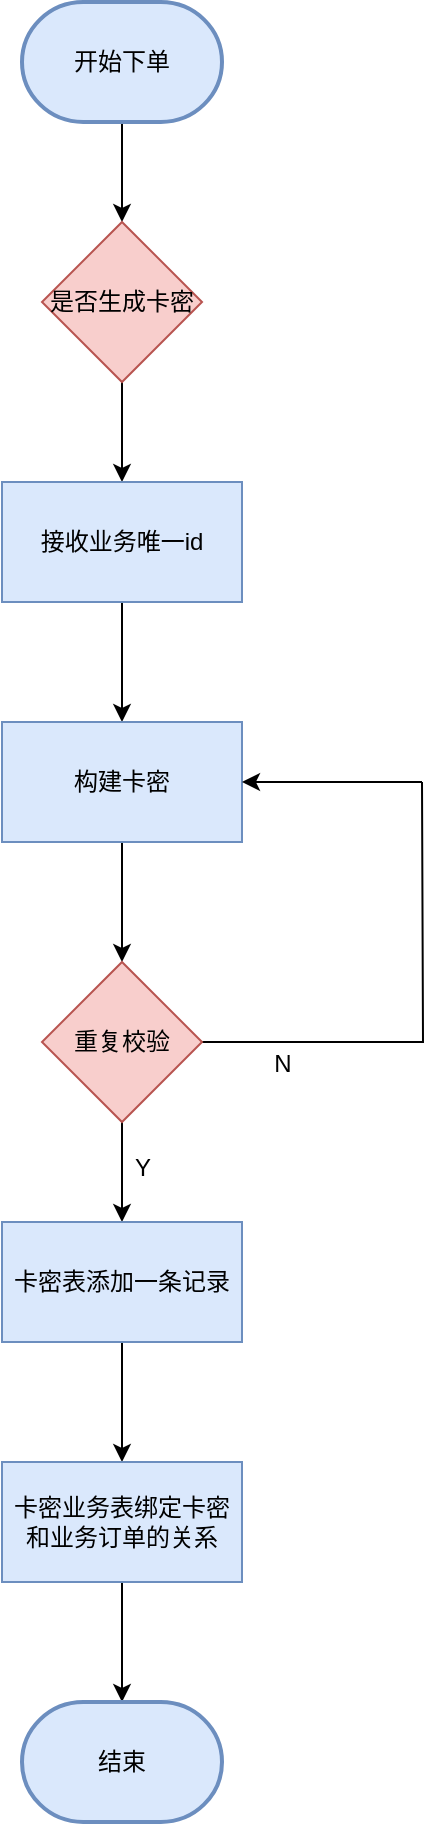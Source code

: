 <mxfile version="24.0.4" type="github">
  <diagram name="第 1 页" id="KajDN08Tf7G81tLi05nM">
    <mxGraphModel dx="1259" dy="654" grid="1" gridSize="10" guides="1" tooltips="1" connect="1" arrows="1" fold="1" page="1" pageScale="1" pageWidth="1654" pageHeight="2336" math="0" shadow="0">
      <root>
        <mxCell id="0" />
        <mxCell id="1" parent="0" />
        <mxCell id="zZfyfCtPFlMrosDUSouT-12" value="" style="edgeStyle=orthogonalEdgeStyle;rounded=0;orthogonalLoop=1;jettySize=auto;html=1;" edge="1" parent="1" source="zZfyfCtPFlMrosDUSouT-1" target="zZfyfCtPFlMrosDUSouT-4">
          <mxGeometry relative="1" as="geometry" />
        </mxCell>
        <mxCell id="zZfyfCtPFlMrosDUSouT-1" value="开始下单" style="strokeWidth=2;html=1;shape=mxgraph.flowchart.terminator;whiteSpace=wrap;fillColor=#dae8fc;strokeColor=#6c8ebf;" vertex="1" parent="1">
          <mxGeometry x="480" y="70" width="100" height="60" as="geometry" />
        </mxCell>
        <mxCell id="zZfyfCtPFlMrosDUSouT-13" value="" style="edgeStyle=orthogonalEdgeStyle;rounded=0;orthogonalLoop=1;jettySize=auto;html=1;" edge="1" parent="1" source="zZfyfCtPFlMrosDUSouT-4" target="zZfyfCtPFlMrosDUSouT-5">
          <mxGeometry relative="1" as="geometry" />
        </mxCell>
        <mxCell id="zZfyfCtPFlMrosDUSouT-4" value="是否生成卡密" style="rhombus;whiteSpace=wrap;html=1;fillColor=#f8cecc;strokeColor=#b85450;" vertex="1" parent="1">
          <mxGeometry x="490" y="180" width="80" height="80" as="geometry" />
        </mxCell>
        <mxCell id="zZfyfCtPFlMrosDUSouT-14" value="" style="edgeStyle=orthogonalEdgeStyle;rounded=0;orthogonalLoop=1;jettySize=auto;html=1;" edge="1" parent="1" source="zZfyfCtPFlMrosDUSouT-5" target="zZfyfCtPFlMrosDUSouT-6">
          <mxGeometry relative="1" as="geometry" />
        </mxCell>
        <mxCell id="zZfyfCtPFlMrosDUSouT-5" value="接收业务唯一id" style="rounded=0;whiteSpace=wrap;html=1;fillColor=#dae8fc;strokeColor=#6c8ebf;" vertex="1" parent="1">
          <mxGeometry x="470" y="310" width="120" height="60" as="geometry" />
        </mxCell>
        <mxCell id="zZfyfCtPFlMrosDUSouT-15" value="" style="edgeStyle=orthogonalEdgeStyle;rounded=0;orthogonalLoop=1;jettySize=auto;html=1;" edge="1" parent="1" source="zZfyfCtPFlMrosDUSouT-6" target="zZfyfCtPFlMrosDUSouT-8">
          <mxGeometry relative="1" as="geometry" />
        </mxCell>
        <mxCell id="zZfyfCtPFlMrosDUSouT-6" value="构建卡密" style="rounded=0;whiteSpace=wrap;html=1;fillColor=#dae8fc;strokeColor=#6c8ebf;" vertex="1" parent="1">
          <mxGeometry x="470" y="430" width="120" height="60" as="geometry" />
        </mxCell>
        <mxCell id="zZfyfCtPFlMrosDUSouT-16" value="" style="edgeStyle=orthogonalEdgeStyle;rounded=0;orthogonalLoop=1;jettySize=auto;html=1;" edge="1" parent="1" source="zZfyfCtPFlMrosDUSouT-8" target="zZfyfCtPFlMrosDUSouT-9">
          <mxGeometry relative="1" as="geometry" />
        </mxCell>
        <mxCell id="zZfyfCtPFlMrosDUSouT-19" style="edgeStyle=orthogonalEdgeStyle;rounded=0;orthogonalLoop=1;jettySize=auto;html=1;endArrow=none;endFill=0;" edge="1" parent="1" source="zZfyfCtPFlMrosDUSouT-8">
          <mxGeometry relative="1" as="geometry">
            <mxPoint x="680" y="460" as="targetPoint" />
          </mxGeometry>
        </mxCell>
        <mxCell id="zZfyfCtPFlMrosDUSouT-8" value="重复校验" style="rhombus;whiteSpace=wrap;html=1;fillColor=#f8cecc;strokeColor=#b85450;" vertex="1" parent="1">
          <mxGeometry x="490" y="550" width="80" height="80" as="geometry" />
        </mxCell>
        <mxCell id="zZfyfCtPFlMrosDUSouT-17" value="" style="edgeStyle=orthogonalEdgeStyle;rounded=0;orthogonalLoop=1;jettySize=auto;html=1;" edge="1" parent="1" source="zZfyfCtPFlMrosDUSouT-9" target="zZfyfCtPFlMrosDUSouT-10">
          <mxGeometry relative="1" as="geometry" />
        </mxCell>
        <mxCell id="zZfyfCtPFlMrosDUSouT-9" value="卡密表添加一条记录" style="rounded=0;whiteSpace=wrap;html=1;fillColor=#dae8fc;strokeColor=#6c8ebf;" vertex="1" parent="1">
          <mxGeometry x="470" y="680" width="120" height="60" as="geometry" />
        </mxCell>
        <mxCell id="zZfyfCtPFlMrosDUSouT-18" value="" style="edgeStyle=orthogonalEdgeStyle;rounded=0;orthogonalLoop=1;jettySize=auto;html=1;" edge="1" parent="1" source="zZfyfCtPFlMrosDUSouT-10" target="zZfyfCtPFlMrosDUSouT-11">
          <mxGeometry relative="1" as="geometry" />
        </mxCell>
        <mxCell id="zZfyfCtPFlMrosDUSouT-10" value="卡密业务表绑定卡密和业务订单的关系" style="rounded=0;whiteSpace=wrap;html=1;fillColor=#dae8fc;strokeColor=#6c8ebf;" vertex="1" parent="1">
          <mxGeometry x="470" y="800" width="120" height="60" as="geometry" />
        </mxCell>
        <mxCell id="zZfyfCtPFlMrosDUSouT-11" value="结束" style="strokeWidth=2;html=1;shape=mxgraph.flowchart.terminator;whiteSpace=wrap;fillColor=#dae8fc;strokeColor=#6c8ebf;" vertex="1" parent="1">
          <mxGeometry x="480" y="920" width="100" height="60" as="geometry" />
        </mxCell>
        <mxCell id="zZfyfCtPFlMrosDUSouT-20" value="" style="endArrow=classic;html=1;rounded=0;entryX=1;entryY=0.5;entryDx=0;entryDy=0;" edge="1" parent="1" target="zZfyfCtPFlMrosDUSouT-6">
          <mxGeometry width="50" height="50" relative="1" as="geometry">
            <mxPoint x="680" y="460" as="sourcePoint" />
            <mxPoint x="730" y="410" as="targetPoint" />
          </mxGeometry>
        </mxCell>
        <mxCell id="zZfyfCtPFlMrosDUSouT-21" value="Y" style="text;html=1;align=center;verticalAlign=middle;resizable=0;points=[];autosize=1;strokeColor=none;fillColor=none;" vertex="1" parent="1">
          <mxGeometry x="525" y="638" width="30" height="30" as="geometry" />
        </mxCell>
        <mxCell id="zZfyfCtPFlMrosDUSouT-22" value="N" style="text;html=1;align=center;verticalAlign=middle;resizable=0;points=[];autosize=1;strokeColor=none;fillColor=none;" vertex="1" parent="1">
          <mxGeometry x="595" y="586" width="30" height="30" as="geometry" />
        </mxCell>
      </root>
    </mxGraphModel>
  </diagram>
</mxfile>
